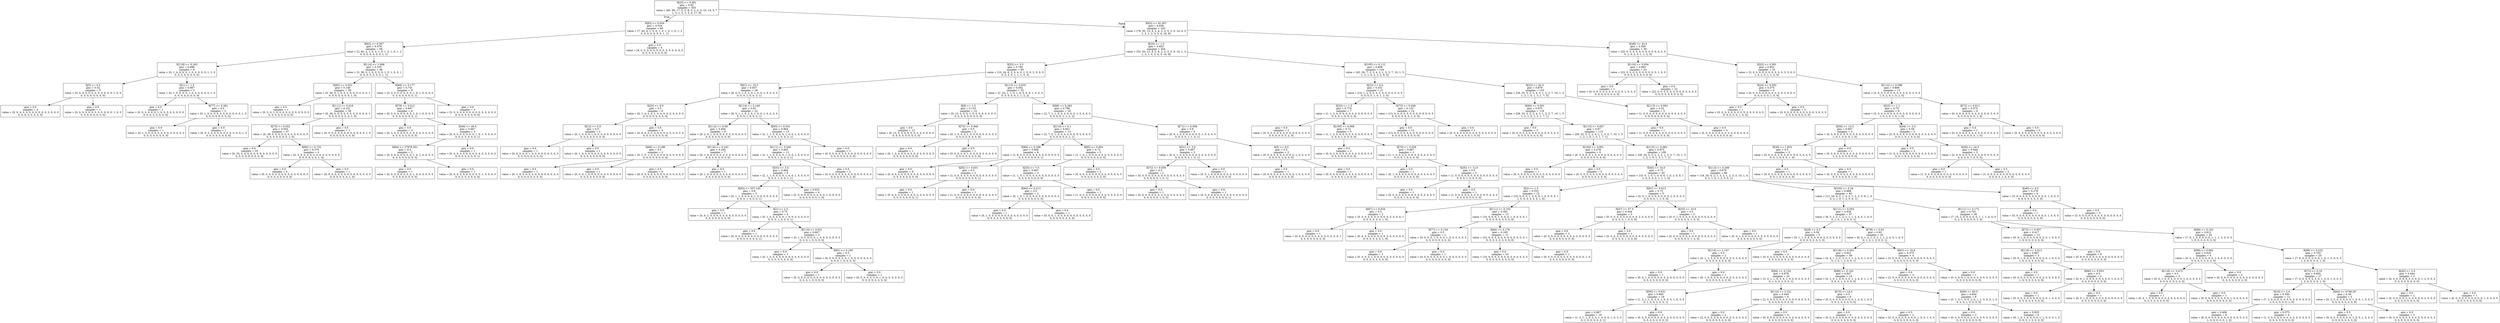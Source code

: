 digraph Tree {
node [shape=box] ;
0 [label="X[25] <= 0.401\ngini = 0.82\nsamples = 303\nvalue = [85, 90, 17, 5, 5, 8, 3, 2, 4, 3, 10, 14, 5, 7\n1, 3, 1, 2, 3, 5, 4, 17, 9]"] ;
1 [label="X[83] <= 0.054\ngini = 0.534\nsamples = 60\nvalue = [7, 40, 4, 1, 0, 0, 1, 0, 1, 0, 1, 0, 1, 2\n0, 0, 0, 0, 0, 0, 0, 1, 1]"] ;
0 -> 1 [labeldistance=2.5, labelangle=45, headlabel="True"] ;
2 [label="X[62] <= 8.367\ngini = 0.478\nsamples = 56\nvalue = [3, 40, 4, 1, 0, 0, 1, 0, 1, 0, 1, 0, 1, 2\n0, 0, 0, 0, 0, 0, 0, 1, 1]"] ;
1 -> 2 ;
3 [label="X[118] <= 0.243\ngini = 0.688\nsamples = 8\nvalue = [0, 1, 4, 0, 0, 0, 1, 0, 0, 0, 0, 0, 1, 1, 0\n0, 0, 0, 0, 0, 0, 0, 0]"] ;
2 -> 3 ;
4 [label="X[5] <= 0.5\ngini = 0.32\nsamples = 5\nvalue = [0, 0, 4, 0, 0, 0, 0, 0, 0, 0, 0, 0, 1, 0, 0\n0, 0, 0, 0, 0, 0, 0, 0]"] ;
3 -> 4 ;
5 [label="gini = 0.0\nsamples = 4\nvalue = [0, 0, 4, 0, 0, 0, 0, 0, 0, 0, 0, 0, 0, 0, 0\n0, 0, 0, 0, 0, 0, 0, 0]"] ;
4 -> 5 ;
6 [label="gini = 0.0\nsamples = 1\nvalue = [0, 0, 0, 0, 0, 0, 0, 0, 0, 0, 0, 0, 1, 0, 0\n0, 0, 0, 0, 0, 0, 0, 0]"] ;
4 -> 6 ;
7 [label="X[1] <= 1.5\ngini = 0.667\nsamples = 3\nvalue = [0, 1, 0, 0, 0, 0, 1, 0, 0, 0, 0, 0, 0, 1, 0\n0, 0, 0, 0, 0, 0, 0, 0]"] ;
3 -> 7 ;
8 [label="gini = 0.0\nsamples = 1\nvalue = [0, 0, 0, 0, 0, 0, 1, 0, 0, 0, 0, 0, 0, 0, 0\n0, 0, 0, 0, 0, 0, 0, 0]"] ;
7 -> 8 ;
9 [label="X[77] <= 0.381\ngini = 0.5\nsamples = 2\nvalue = [0, 1, 0, 0, 0, 0, 0, 0, 0, 0, 0, 0, 0, 1, 0\n0, 0, 0, 0, 0, 0, 0, 0]"] ;
7 -> 9 ;
10 [label="gini = 0.0\nsamples = 1\nvalue = [0, 1, 0, 0, 0, 0, 0, 0, 0, 0, 0, 0, 0, 0, 0\n0, 0, 0, 0, 0, 0, 0, 0]"] ;
9 -> 10 ;
11 [label="gini = 0.0\nsamples = 1\nvalue = [0, 0, 0, 0, 0, 0, 0, 0, 0, 0, 0, 0, 0, 1, 0\n0, 0, 0, 0, 0, 0, 0, 0]"] ;
9 -> 11 ;
12 [label="X[114] <= 2.096\ngini = 0.333\nsamples = 48\nvalue = [3, 39, 0, 1, 0, 0, 0, 0, 1, 0, 1, 0, 0, 1\n0, 0, 0, 0, 0, 0, 0, 1, 1]"] ;
2 -> 12 ;
13 [label="X[85] <= 0.551\ngini = 0.146\nsamples = 39\nvalue = [0, 36, 0, 1, 0, 0, 0, 0, 0, 0, 0, 0, 0, 1\n0, 0, 0, 0, 0, 0, 0, 1, 0]"] ;
12 -> 13 ;
14 [label="gini = 0.0\nsamples = 1\nvalue = [0, 0, 0, 1, 0, 0, 0, 0, 0, 0, 0, 0, 0, 0, 0\n0, 0, 0, 0, 0, 0, 0, 0]"] ;
13 -> 14 ;
15 [label="X[111] <= 0.418\ngini = 0.101\nsamples = 38\nvalue = [0, 36, 0, 0, 0, 0, 0, 0, 0, 0, 0, 0, 0, 1\n0, 0, 0, 0, 0, 0, 0, 1, 0]"] ;
13 -> 15 ;
16 [label="X[75] <= 0.052\ngini = 0.053\nsamples = 37\nvalue = [0, 36, 0, 0, 0, 0, 0, 0, 0, 0, 0, 0, 0, 0\n0, 0, 0, 0, 0, 0, 0, 1, 0]"] ;
15 -> 16 ;
17 [label="gini = 0.0\nsamples = 33\nvalue = [0, 33, 0, 0, 0, 0, 0, 0, 0, 0, 0, 0, 0, 0\n0, 0, 0, 0, 0, 0, 0, 0, 0]"] ;
16 -> 17 ;
18 [label="X[85] <= 0.732\ngini = 0.375\nsamples = 4\nvalue = [0, 3, 0, 0, 0, 0, 0, 0, 0, 0, 0, 0, 0, 0, 0\n0, 0, 0, 0, 0, 0, 1, 0]"] ;
16 -> 18 ;
19 [label="gini = 0.0\nsamples = 3\nvalue = [0, 3, 0, 0, 0, 0, 0, 0, 0, 0, 0, 0, 0, 0, 0\n0, 0, 0, 0, 0, 0, 0, 0]"] ;
18 -> 19 ;
20 [label="gini = 0.0\nsamples = 1\nvalue = [0, 0, 0, 0, 0, 0, 0, 0, 0, 0, 0, 0, 0, 0, 0\n0, 0, 0, 0, 0, 0, 1, 0]"] ;
18 -> 20 ;
21 [label="gini = 0.0\nsamples = 1\nvalue = [0, 0, 0, 0, 0, 0, 0, 0, 0, 0, 0, 0, 0, 1, 0\n0, 0, 0, 0, 0, 0, 0, 0]"] ;
15 -> 21 ;
22 [label="X[69] <= 0.177\ngini = 0.741\nsamples = 9\nvalue = [3, 3, 0, 0, 0, 0, 0, 0, 1, 0, 1, 0, 0, 0, 0\n0, 0, 0, 0, 0, 0, 0, 1]"] ;
12 -> 22 ;
23 [label="X[78] <= 0.012\ngini = 0.667\nsamples = 6\nvalue = [0, 3, 0, 0, 0, 0, 0, 0, 1, 0, 1, 0, 0, 0, 0\n0, 0, 0, 0, 0, 0, 0, 1]"] ;
22 -> 23 ;
24 [label="gini = 0.0\nsamples = 3\nvalue = [0, 3, 0, 0, 0, 0, 0, 0, 0, 0, 0, 0, 0, 0, 0\n0, 0, 0, 0, 0, 0, 0, 0]"] ;
23 -> 24 ;
25 [label="X[46] <= 49.5\ngini = 0.667\nsamples = 3\nvalue = [0, 0, 0, 0, 0, 0, 0, 0, 1, 0, 1, 0, 0, 0, 0\n0, 0, 0, 0, 0, 0, 0, 1]"] ;
23 -> 25 ;
26 [label="X[64] <= 27978.051\ngini = 0.5\nsamples = 2\nvalue = [0, 0, 0, 0, 0, 0, 0, 0, 1, 0, 1, 0, 0, 0, 0\n0, 0, 0, 0, 0, 0, 0, 0]"] ;
25 -> 26 ;
27 [label="gini = 0.0\nsamples = 1\nvalue = [0, 0, 0, 0, 0, 0, 0, 0, 1, 0, 0, 0, 0, 0, 0\n0, 0, 0, 0, 0, 0, 0, 0]"] ;
26 -> 27 ;
28 [label="gini = 0.0\nsamples = 1\nvalue = [0, 0, 0, 0, 0, 0, 0, 0, 0, 0, 1, 0, 0, 0, 0\n0, 0, 0, 0, 0, 0, 0, 0]"] ;
26 -> 28 ;
29 [label="gini = 0.0\nsamples = 1\nvalue = [0, 0, 0, 0, 0, 0, 0, 0, 0, 0, 0, 0, 0, 0, 0\n0, 0, 0, 0, 0, 0, 0, 1]"] ;
25 -> 29 ;
30 [label="gini = 0.0\nsamples = 3\nvalue = [3, 0, 0, 0, 0, 0, 0, 0, 0, 0, 0, 0, 0, 0, 0\n0, 0, 0, 0, 0, 0, 0, 0]"] ;
22 -> 30 ;
31 [label="gini = 0.0\nsamples = 4\nvalue = [4, 0, 0, 0, 0, 0, 0, 0, 0, 0, 0, 0, 0, 0, 0\n0, 0, 0, 0, 0, 0, 0, 0]"] ;
1 -> 31 ;
32 [label="X[62] <= 81.007\ngini = 0.838\nsamples = 243\nvalue = [78, 50, 13, 4, 5, 8, 2, 2, 3, 3, 9, 14, 4, 5\n1, 3, 1, 2, 3, 5, 4, 16, 8]"] ;
0 -> 32 [labeldistance=2.5, labelangle=-45, headlabel="False"] ;
33 [label="X[35] <= 1.5\ngini = 0.853\nsamples = 204\nvalue = [53, 50, 13, 4, 5, 8, 2, 2, 3, 3, 9, 10, 1, 5\n1, 2, 1, 0, 3, 4, 3, 14, 8]"] ;
32 -> 33 ;
34 [label="X[53] <= 3.5\ngini = 0.785\nsamples = 60\nvalue = [10, 24, 6, 2, 0, 4, 0, 1, 0, 0, 2, 0, 0, 0\n0, 0, 0, 0, 1, 1, 1, 5, 3]"] ;
33 -> 34 ;
35 [label="X[61] <= 10.5\ngini = 0.837\nsamples = 28\nvalue = [8, 4, 5, 1, 0, 3, 0, 1, 0, 0, 1, 0, 0, 0, 0\n0, 0, 0, 1, 0, 0, 3, 1]"] ;
34 -> 35 ;
36 [label="X[20] <= 6.0\ngini = 0.5\nsamples = 6\nvalue = [0, 1, 4, 0, 0, 1, 0, 0, 0, 0, 0, 0, 0, 0, 0\n0, 0, 0, 0, 0, 0, 0, 0]"] ;
35 -> 36 ;
37 [label="X[12] <= 5.5\ngini = 0.5\nsamples = 2\nvalue = [0, 1, 0, 0, 0, 1, 0, 0, 0, 0, 0, 0, 0, 0, 0\n0, 0, 0, 0, 0, 0, 0, 0]"] ;
36 -> 37 ;
38 [label="gini = 0.0\nsamples = 1\nvalue = [0, 0, 0, 0, 0, 1, 0, 0, 0, 0, 0, 0, 0, 0, 0\n0, 0, 0, 0, 0, 0, 0, 0]"] ;
37 -> 38 ;
39 [label="gini = 0.0\nsamples = 1\nvalue = [0, 1, 0, 0, 0, 0, 0, 0, 0, 0, 0, 0, 0, 0, 0\n0, 0, 0, 0, 0, 0, 0, 0]"] ;
37 -> 39 ;
40 [label="gini = 0.0\nsamples = 4\nvalue = [0, 0, 4, 0, 0, 0, 0, 0, 0, 0, 0, 0, 0, 0, 0\n0, 0, 0, 0, 0, 0, 0, 0]"] ;
36 -> 40 ;
41 [label="X[114] <= 2.149\ngini = 0.81\nsamples = 22\nvalue = [8, 3, 1, 1, 0, 2, 0, 1, 0, 0, 1, 0, 0, 0, 0\n0, 0, 0, 1, 0, 0, 3, 1]"] ;
35 -> 41 ;
42 [label="X[112] <= 0.08\ngini = 0.494\nsamples = 9\nvalue = [6, 2, 0, 1, 0, 0, 0, 0, 0, 0, 0, 0, 0, 0, 0\n0, 0, 0, 0, 0, 0, 0, 0]"] ;
41 -> 42 ;
43 [label="X[66] <= 0.188\ngini = 0.5\nsamples = 2\nvalue = [0, 1, 0, 1, 0, 0, 0, 0, 0, 0, 0, 0, 0, 0, 0\n0, 0, 0, 0, 0, 0, 0, 0]"] ;
42 -> 43 ;
44 [label="gini = 0.0\nsamples = 1\nvalue = [0, 1, 0, 0, 0, 0, 0, 0, 0, 0, 0, 0, 0, 0, 0\n0, 0, 0, 0, 0, 0, 0, 0]"] ;
43 -> 44 ;
45 [label="gini = 0.0\nsamples = 1\nvalue = [0, 0, 0, 1, 0, 0, 0, 0, 0, 0, 0, 0, 0, 0, 0\n0, 0, 0, 0, 0, 0, 0, 0]"] ;
43 -> 45 ;
46 [label="X[110] <= 0.243\ngini = 0.245\nsamples = 7\nvalue = [6, 1, 0, 0, 0, 0, 0, 0, 0, 0, 0, 0, 0, 0, 0\n0, 0, 0, 0, 0, 0, 0, 0]"] ;
42 -> 46 ;
47 [label="gini = 0.0\nsamples = 6\nvalue = [6, 0, 0, 0, 0, 0, 0, 0, 0, 0, 0, 0, 0, 0, 0\n0, 0, 0, 0, 0, 0, 0, 0]"] ;
46 -> 47 ;
48 [label="gini = 0.0\nsamples = 1\nvalue = [0, 1, 0, 0, 0, 0, 0, 0, 0, 0, 0, 0, 0, 0, 0\n0, 0, 0, 0, 0, 0, 0, 0]"] ;
46 -> 48 ;
49 [label="X[93] <= 0.031\ngini = 0.864\nsamples = 13\nvalue = [2, 1, 1, 0, 0, 2, 0, 1, 0, 0, 1, 0, 0, 0, 0\n0, 0, 0, 1, 0, 0, 3, 1]"] ;
41 -> 49 ;
50 [label="X[111] <= 0.434\ngini = 0.843\nsamples = 11\nvalue = [2, 1, 1, 0, 0, 0, 0, 1, 0, 0, 1, 0, 0, 0, 0\n0, 0, 0, 1, 0, 0, 3, 1]"] ;
49 -> 50 ;
51 [label="X[33] <= 3.5\ngini = 0.864\nsamples = 9\nvalue = [2, 1, 1, 0, 0, 0, 0, 1, 0, 0, 1, 0, 0, 0, 0\n0, 0, 0, 1, 0, 0, 1, 1]"] ;
50 -> 51 ;
52 [label="X[63] <= 557.145\ngini = 0.8\nsamples = 5\nvalue = [0, 1, 1, 0, 0, 0, 0, 1, 0, 0, 0, 0, 0, 0, 0\n0, 0, 0, 1, 0, 0, 0, 1]"] ;
51 -> 52 ;
53 [label="gini = 0.0\nsamples = 1\nvalue = [0, 0, 1, 0, 0, 0, 0, 0, 0, 0, 0, 0, 0, 0, 0\n0, 0, 0, 0, 0, 0, 0, 0]"] ;
52 -> 53 ;
54 [label="X[1] <= 2.5\ngini = 0.75\nsamples = 4\nvalue = [0, 1, 0, 0, 0, 0, 0, 1, 0, 0, 0, 0, 0, 0, 0\n0, 0, 0, 1, 0, 0, 0, 1]"] ;
52 -> 54 ;
55 [label="gini = 0.0\nsamples = 1\nvalue = [0, 0, 0, 0, 0, 0, 0, 0, 0, 0, 0, 0, 0, 0, 0\n0, 0, 0, 0, 0, 0, 0, 1]"] ;
54 -> 55 ;
56 [label="X[110] <= 0.021\ngini = 0.667\nsamples = 3\nvalue = [0, 1, 0, 0, 0, 0, 0, 1, 0, 0, 0, 0, 0, 0, 0\n0, 0, 0, 1, 0, 0, 0, 0]"] ;
54 -> 56 ;
57 [label="gini = 0.0\nsamples = 1\nvalue = [0, 1, 0, 0, 0, 0, 0, 0, 0, 0, 0, 0, 0, 0, 0\n0, 0, 0, 0, 0, 0, 0, 0]"] ;
56 -> 57 ;
58 [label="X[81] <= 0.105\ngini = 0.5\nsamples = 2\nvalue = [0, 0, 0, 0, 0, 0, 0, 1, 0, 0, 0, 0, 0, 0, 0\n0, 0, 0, 1, 0, 0, 0, 0]"] ;
56 -> 58 ;
59 [label="gini = 0.0\nsamples = 1\nvalue = [0, 0, 0, 0, 0, 0, 0, 0, 0, 0, 0, 0, 0, 0, 0\n0, 0, 0, 1, 0, 0, 0, 0]"] ;
58 -> 59 ;
60 [label="gini = 0.0\nsamples = 1\nvalue = [0, 0, 0, 0, 0, 0, 0, 1, 0, 0, 0, 0, 0, 0, 0\n0, 0, 0, 0, 0, 0, 0, 0]"] ;
58 -> 60 ;
61 [label="gini = 0.625\nsamples = 4\nvalue = [2, 0, 0, 0, 0, 0, 0, 0, 0, 0, 1, 0, 0, 0, 0\n0, 0, 0, 0, 0, 0, 1, 0]"] ;
51 -> 61 ;
62 [label="gini = 0.0\nsamples = 2\nvalue = [0, 0, 0, 0, 0, 0, 0, 0, 0, 0, 0, 0, 0, 0, 0\n0, 0, 0, 0, 0, 0, 2, 0]"] ;
50 -> 62 ;
63 [label="gini = 0.0\nsamples = 2\nvalue = [0, 0, 0, 0, 0, 2, 0, 0, 0, 0, 0, 0, 0, 0, 0\n0, 0, 0, 0, 0, 0, 0, 0]"] ;
49 -> 63 ;
64 [label="X[113] <= 0.035\ngini = 0.592\nsamples = 32\nvalue = [2, 20, 1, 1, 0, 1, 0, 0, 0, 0, 1, 0, 0, 0\n0, 0, 0, 0, 0, 1, 1, 2, 2]"] ;
34 -> 64 ;
65 [label="X[9] <= 1.5\ngini = 0.133\nsamples = 14\nvalue = [0, 13, 0, 0, 0, 1, 0, 0, 0, 0, 0, 0, 0, 0\n0, 0, 0, 0, 0, 0, 0, 0, 0]"] ;
64 -> 65 ;
66 [label="gini = 0.0\nsamples = 12\nvalue = [0, 12, 0, 0, 0, 0, 0, 0, 0, 0, 0, 0, 0, 0\n0, 0, 0, 0, 0, 0, 0, 0, 0]"] ;
65 -> 66 ;
67 [label="X[75] <= 0.046\ngini = 0.5\nsamples = 2\nvalue = [0, 1, 0, 0, 0, 1, 0, 0, 0, 0, 0, 0, 0, 0, 0\n0, 0, 0, 0, 0, 0, 0, 0]"] ;
65 -> 67 ;
68 [label="gini = 0.0\nsamples = 1\nvalue = [0, 1, 0, 0, 0, 0, 0, 0, 0, 0, 0, 0, 0, 0, 0\n0, 0, 0, 0, 0, 0, 0, 0]"] ;
67 -> 68 ;
69 [label="gini = 0.0\nsamples = 1\nvalue = [0, 0, 0, 0, 0, 1, 0, 0, 0, 0, 0, 0, 0, 0, 0\n0, 0, 0, 0, 0, 0, 0, 0]"] ;
67 -> 69 ;
70 [label="X[86] <= 0.283\ngini = 0.796\nsamples = 18\nvalue = [2, 7, 1, 1, 0, 0, 0, 0, 0, 0, 1, 0, 0, 0, 0\n0, 0, 0, 0, 1, 1, 2, 2]"] ;
64 -> 70 ;
71 [label="X[110] <= 0.1\ngini = 0.651\nsamples = 13\nvalue = [2, 7, 0, 1, 0, 0, 0, 0, 0, 0, 0, 0, 0, 0, 0\n0, 0, 0, 0, 0, 0, 2, 1]"] ;
70 -> 71 ;
72 [label="X[89] <= 0.208\ngini = 0.406\nsamples = 8\nvalue = [1, 6, 0, 0, 0, 0, 0, 0, 0, 0, 0, 0, 0, 0, 0\n0, 0, 0, 0, 0, 0, 0, 1]"] ;
71 -> 72 ;
73 [label="gini = 0.0\nsamples = 6\nvalue = [0, 6, 0, 0, 0, 0, 0, 0, 0, 0, 0, 0, 0, 0, 0\n0, 0, 0, 0, 0, 0, 0, 0]"] ;
72 -> 73 ;
74 [label="X[92] <= 0.031\ngini = 0.5\nsamples = 2\nvalue = [1, 0, 0, 0, 0, 0, 0, 0, 0, 0, 0, 0, 0, 0, 0\n0, 0, 0, 0, 0, 0, 0, 1]"] ;
72 -> 74 ;
75 [label="gini = 0.0\nsamples = 1\nvalue = [0, 0, 0, 0, 0, 0, 0, 0, 0, 0, 0, 0, 0, 0, 0\n0, 0, 0, 0, 0, 0, 0, 1]"] ;
74 -> 75 ;
76 [label="gini = 0.0\nsamples = 1\nvalue = [1, 0, 0, 0, 0, 0, 0, 0, 0, 0, 0, 0, 0, 0, 0\n0, 0, 0, 0, 0, 0, 0, 0]"] ;
74 -> 76 ;
77 [label="X[85] <= 0.802\ngini = 0.72\nsamples = 5\nvalue = [1, 1, 0, 1, 0, 0, 0, 0, 0, 0, 0, 0, 0, 0, 0\n0, 0, 0, 0, 0, 0, 2, 0]"] ;
71 -> 77 ;
78 [label="X[33] <= 7.0\ngini = 0.667\nsamples = 3\nvalue = [1, 1, 0, 1, 0, 0, 0, 0, 0, 0, 0, 0, 0, 0, 0\n0, 0, 0, 0, 0, 0, 0, 0]"] ;
77 -> 78 ;
79 [label="X[94] <= 0.213\ngini = 0.5\nsamples = 2\nvalue = [0, 1, 0, 1, 0, 0, 0, 0, 0, 0, 0, 0, 0, 0, 0\n0, 0, 0, 0, 0, 0, 0, 0]"] ;
78 -> 79 ;
80 [label="gini = 0.0\nsamples = 1\nvalue = [0, 1, 0, 0, 0, 0, 0, 0, 0, 0, 0, 0, 0, 0, 0\n0, 0, 0, 0, 0, 0, 0, 0]"] ;
79 -> 80 ;
81 [label="gini = 0.0\nsamples = 1\nvalue = [0, 0, 0, 1, 0, 0, 0, 0, 0, 0, 0, 0, 0, 0, 0\n0, 0, 0, 0, 0, 0, 0, 0]"] ;
79 -> 81 ;
82 [label="gini = 0.0\nsamples = 1\nvalue = [1, 0, 0, 0, 0, 0, 0, 0, 0, 0, 0, 0, 0, 0, 0\n0, 0, 0, 0, 0, 0, 0, 0]"] ;
78 -> 82 ;
83 [label="gini = 0.0\nsamples = 2\nvalue = [0, 0, 0, 0, 0, 0, 0, 0, 0, 0, 0, 0, 0, 0, 0\n0, 0, 0, 0, 0, 0, 2, 0]"] ;
77 -> 83 ;
84 [label="X[71] <= 0.009\ngini = 0.8\nsamples = 5\nvalue = [0, 0, 1, 0, 0, 0, 0, 0, 0, 0, 1, 0, 0, 0, 0\n0, 0, 0, 0, 1, 1, 0, 1]"] ;
70 -> 84 ;
85 [label="X[31] <= 3.0\ngini = 0.667\nsamples = 3\nvalue = [0, 0, 1, 0, 0, 0, 0, 0, 0, 0, 0, 0, 0, 0, 0\n0, 0, 0, 0, 0, 1, 0, 1]"] ;
84 -> 85 ;
86 [label="X[72] <= 0.059\ngini = 0.5\nsamples = 2\nvalue = [0, 0, 0, 0, 0, 0, 0, 0, 0, 0, 0, 0, 0, 0, 0\n0, 0, 0, 0, 0, 1, 0, 1]"] ;
85 -> 86 ;
87 [label="gini = 0.0\nsamples = 1\nvalue = [0, 0, 0, 0, 0, 0, 0, 0, 0, 0, 0, 0, 0, 0, 0\n0, 0, 0, 0, 0, 1, 0, 0]"] ;
86 -> 87 ;
88 [label="gini = 0.0\nsamples = 1\nvalue = [0, 0, 0, 0, 0, 0, 0, 0, 0, 0, 0, 0, 0, 0, 0\n0, 0, 0, 0, 0, 0, 0, 1]"] ;
86 -> 88 ;
89 [label="gini = 0.0\nsamples = 1\nvalue = [0, 0, 1, 0, 0, 0, 0, 0, 0, 0, 0, 0, 0, 0, 0\n0, 0, 0, 0, 0, 0, 0, 0]"] ;
85 -> 89 ;
90 [label="X[5] <= 9.5\ngini = 0.5\nsamples = 2\nvalue = [0, 0, 0, 0, 0, 0, 0, 0, 0, 0, 1, 0, 0, 0, 0\n0, 0, 0, 0, 1, 0, 0, 0]"] ;
84 -> 90 ;
91 [label="gini = 0.0\nsamples = 1\nvalue = [0, 0, 0, 0, 0, 0, 0, 0, 0, 0, 1, 0, 0, 0, 0\n0, 0, 0, 0, 0, 0, 0, 0]"] ;
90 -> 91 ;
92 [label="gini = 0.0\nsamples = 1\nvalue = [0, 0, 0, 0, 0, 0, 0, 0, 0, 0, 0, 0, 0, 0, 0\n0, 0, 0, 0, 1, 0, 0, 0]"] ;
90 -> 92 ;
93 [label="X[105] <= 0.112\ngini = 0.858\nsamples = 144\nvalue = [43, 26, 7, 2, 5, 4, 2, 1, 3, 3, 7, 10, 1, 5\n1, 2, 1, 0, 2, 3, 2, 9, 5]"] ;
33 -> 93 ;
94 [label="X[22] <= 4.5\ngini = 0.531\nsamples = 21\nvalue = [14, 1, 2, 0, 0, 0, 0, 0, 0, 0, 0, 0, 0, 0\n0, 0, 0, 0, 1, 0, 1, 2, 0]"] ;
93 -> 94 ;
95 [label="X[33] <= 1.5\ngini = 0.776\nsamples = 7\nvalue = [1, 1, 2, 0, 0, 0, 0, 0, 0, 0, 0, 0, 0, 0, 0\n0, 0, 0, 1, 0, 0, 2, 0]"] ;
94 -> 95 ;
96 [label="gini = 0.0\nsamples = 2\nvalue = [0, 0, 0, 0, 0, 0, 0, 0, 0, 0, 0, 0, 0, 0, 0\n0, 0, 0, 0, 0, 0, 2, 0]"] ;
95 -> 96 ;
97 [label="X[105] <= 0.068\ngini = 0.72\nsamples = 5\nvalue = [1, 1, 2, 0, 0, 0, 0, 0, 0, 0, 0, 0, 0, 0, 0\n0, 0, 0, 1, 0, 0, 0, 0]"] ;
95 -> 97 ;
98 [label="gini = 0.0\nsamples = 2\nvalue = [0, 0, 2, 0, 0, 0, 0, 0, 0, 0, 0, 0, 0, 0, 0\n0, 0, 0, 0, 0, 0, 0, 0]"] ;
97 -> 98 ;
99 [label="X[70] <= 0.029\ngini = 0.667\nsamples = 3\nvalue = [1, 1, 0, 0, 0, 0, 0, 0, 0, 0, 0, 0, 0, 0, 0\n0, 0, 0, 1, 0, 0, 0, 0]"] ;
97 -> 99 ;
100 [label="gini = 0.0\nsamples = 1\nvalue = [0, 1, 0, 0, 0, 0, 0, 0, 0, 0, 0, 0, 0, 0, 0\n0, 0, 0, 0, 0, 0, 0, 0]"] ;
99 -> 100 ;
101 [label="X[35] <= 12.0\ngini = 0.5\nsamples = 2\nvalue = [1, 0, 0, 0, 0, 0, 0, 0, 0, 0, 0, 0, 0, 0, 0\n0, 0, 0, 1, 0, 0, 0, 0]"] ;
99 -> 101 ;
102 [label="gini = 0.0\nsamples = 1\nvalue = [0, 0, 0, 0, 0, 0, 0, 0, 0, 0, 0, 0, 0, 0, 0\n0, 0, 0, 1, 0, 0, 0, 0]"] ;
101 -> 102 ;
103 [label="gini = 0.0\nsamples = 1\nvalue = [1, 0, 0, 0, 0, 0, 0, 0, 0, 0, 0, 0, 0, 0, 0\n0, 0, 0, 0, 0, 0, 0, 0]"] ;
101 -> 103 ;
104 [label="X[73] <= 0.049\ngini = 0.133\nsamples = 14\nvalue = [13, 0, 0, 0, 0, 0, 0, 0, 0, 0, 0, 0, 0, 0\n0, 0, 0, 0, 0, 0, 1, 0, 0]"] ;
94 -> 104 ;
105 [label="gini = 0.0\nsamples = 13\nvalue = [13, 0, 0, 0, 0, 0, 0, 0, 0, 0, 0, 0, 0, 0\n0, 0, 0, 0, 0, 0, 0, 0, 0]"] ;
104 -> 105 ;
106 [label="gini = 0.0\nsamples = 1\nvalue = [0, 0, 0, 0, 0, 0, 0, 0, 0, 0, 0, 0, 0, 0, 0\n0, 0, 0, 0, 0, 1, 0, 0]"] ;
104 -> 106 ;
107 [label="X[22] <= 42.5\ngini = 0.879\nsamples = 123\nvalue = [29, 25, 5, 2, 5, 4, 2, 1, 3, 3, 7, 10, 1, 5\n1, 2, 1, 0, 1, 3, 1, 7, 5]"] ;
93 -> 107 ;
108 [label="X[90] <= 0.001\ngini = 0.875\nsamples = 118\nvalue = [28, 25, 5, 2, 5, 4, 2, 1, 3, 3, 7, 10, 1, 5\n1, 2, 1, 0, 1, 3, 1, 7, 1]"] ;
107 -> 108 ;
109 [label="gini = 0.0\nsamples = 3\nvalue = [0, 0, 0, 0, 3, 0, 0, 0, 0, 0, 0, 0, 0, 0, 0\n0, 0, 0, 0, 0, 0, 0, 0]"] ;
108 -> 109 ;
110 [label="X[113] <= 0.027\ngini = 0.87\nsamples = 115\nvalue = [28, 25, 5, 2, 2, 4, 2, 1, 3, 3, 7, 10, 1, 5\n1, 2, 1, 0, 1, 3, 1, 7, 1]"] ;
108 -> 110 ;
111 [label="X[100] <= 0.061\ngini = 0.278\nsamples = 6\nvalue = [0, 5, 0, 0, 0, 1, 0, 0, 0, 0, 0, 0, 0, 0, 0\n0, 0, 0, 0, 0, 0, 0, 0]"] ;
110 -> 111 ;
112 [label="gini = 0.0\nsamples = 1\nvalue = [0, 0, 0, 0, 0, 1, 0, 0, 0, 0, 0, 0, 0, 0, 0\n0, 0, 0, 0, 0, 0, 0, 0]"] ;
111 -> 112 ;
113 [label="gini = 0.0\nsamples = 5\nvalue = [0, 5, 0, 0, 0, 0, 0, 0, 0, 0, 0, 0, 0, 0, 0\n0, 0, 0, 0, 0, 0, 0, 0]"] ;
111 -> 113 ;
114 [label="X[113] <= 0.083\ngini = 0.875\nsamples = 109\nvalue = [28, 20, 5, 2, 2, 3, 2, 1, 3, 3, 7, 10, 1, 5\n1, 2, 1, 0, 1, 3, 1, 7, 1]"] ;
110 -> 114 ;
115 [label="X[45] <= 10.0\ngini = 0.72\nsamples = 20\nvalue = [10, 0, 1, 0, 1, 0, 0, 0, 1, 0, 2, 0, 0, 1\n1, 0, 0, 0, 0, 1, 1, 1, 0]"] ;
114 -> 115 ;
116 [label="X[2] <= 1.5\ngini = 0.533\nsamples = 15\nvalue = [10, 0, 0, 0, 1, 0, 0, 0, 1, 0, 0, 0, 0, 1\n1, 0, 0, 0, 0, 0, 0, 1, 0]"] ;
115 -> 116 ;
117 [label="X[67] <= 0.034\ngini = 0.5\nsamples = 2\nvalue = [0, 0, 0, 0, 0, 0, 0, 0, 0, 0, 0, 0, 0, 0, 1\n0, 0, 0, 0, 0, 0, 1, 0]"] ;
116 -> 117 ;
118 [label="gini = 0.0\nsamples = 1\nvalue = [0, 0, 0, 0, 0, 0, 0, 0, 0, 0, 0, 0, 0, 0, 1\n0, 0, 0, 0, 0, 0, 0, 0]"] ;
117 -> 118 ;
119 [label="gini = 0.0\nsamples = 1\nvalue = [0, 0, 0, 0, 0, 0, 0, 0, 0, 0, 0, 0, 0, 0, 0\n0, 0, 0, 0, 0, 0, 1, 0]"] ;
117 -> 119 ;
120 [label="X[111] <= 0.102\ngini = 0.391\nsamples = 13\nvalue = [10, 0, 0, 0, 1, 0, 0, 0, 1, 0, 0, 0, 0, 1\n0, 0, 0, 0, 0, 0, 0, 0, 0]"] ;
116 -> 120 ;
121 [label="X[77] <= 0.154\ngini = 0.5\nsamples = 2\nvalue = [0, 0, 0, 0, 1, 0, 0, 0, 1, 0, 0, 0, 0, 0, 0\n0, 0, 0, 0, 0, 0, 0, 0]"] ;
120 -> 121 ;
122 [label="gini = 0.0\nsamples = 1\nvalue = [0, 0, 0, 0, 1, 0, 0, 0, 0, 0, 0, 0, 0, 0, 0\n0, 0, 0, 0, 0, 0, 0, 0]"] ;
121 -> 122 ;
123 [label="gini = 0.0\nsamples = 1\nvalue = [0, 0, 0, 0, 0, 0, 0, 0, 1, 0, 0, 0, 0, 0, 0\n0, 0, 0, 0, 0, 0, 0, 0]"] ;
121 -> 123 ;
124 [label="X[84] <= 0.176\ngini = 0.165\nsamples = 11\nvalue = [10, 0, 0, 0, 0, 0, 0, 0, 0, 0, 0, 0, 0, 1\n0, 0, 0, 0, 0, 0, 0, 0, 0]"] ;
120 -> 124 ;
125 [label="gini = 0.0\nsamples = 10\nvalue = [10, 0, 0, 0, 0, 0, 0, 0, 0, 0, 0, 0, 0, 0\n0, 0, 0, 0, 0, 0, 0, 0, 0]"] ;
124 -> 125 ;
126 [label="gini = 0.0\nsamples = 1\nvalue = [0, 0, 0, 0, 0, 0, 0, 0, 0, 0, 0, 0, 0, 1, 0\n0, 0, 0, 0, 0, 0, 0, 0]"] ;
124 -> 126 ;
127 [label="X[91] <= 0.013\ngini = 0.72\nsamples = 5\nvalue = [0, 0, 1, 0, 0, 0, 0, 0, 0, 0, 2, 0, 0, 0, 0\n0, 0, 0, 0, 1, 1, 0, 0]"] ;
115 -> 127 ;
128 [label="X[47] <= 57.5\ngini = 0.444\nsamples = 3\nvalue = [0, 0, 0, 0, 0, 0, 0, 0, 0, 0, 2, 0, 0, 0, 0\n0, 0, 0, 0, 1, 0, 0, 0]"] ;
127 -> 128 ;
129 [label="gini = 0.0\nsamples = 2\nvalue = [0, 0, 0, 0, 0, 0, 0, 0, 0, 0, 2, 0, 0, 0, 0\n0, 0, 0, 0, 0, 0, 0, 0]"] ;
128 -> 129 ;
130 [label="gini = 0.0\nsamples = 1\nvalue = [0, 0, 0, 0, 0, 0, 0, 0, 0, 0, 0, 0, 0, 0, 0\n0, 0, 0, 0, 1, 0, 0, 0]"] ;
128 -> 130 ;
131 [label="X[33] <= 10.0\ngini = 0.5\nsamples = 2\nvalue = [0, 0, 1, 0, 0, 0, 0, 0, 0, 0, 0, 0, 0, 0, 0\n0, 0, 0, 0, 0, 1, 0, 0]"] ;
127 -> 131 ;
132 [label="gini = 0.0\nsamples = 1\nvalue = [0, 0, 0, 0, 0, 0, 0, 0, 0, 0, 0, 0, 0, 0, 0\n0, 0, 0, 0, 0, 1, 0, 0]"] ;
131 -> 132 ;
133 [label="gini = 0.0\nsamples = 1\nvalue = [0, 0, 1, 0, 0, 0, 0, 0, 0, 0, 0, 0, 0, 0, 0\n0, 0, 0, 0, 0, 0, 0, 0]"] ;
131 -> 133 ;
134 [label="X[113] <= 0.266\ngini = 0.879\nsamples = 89\nvalue = [18, 20, 4, 2, 1, 3, 2, 1, 2, 3, 5, 10, 1, 4\n0, 2, 1, 0, 1, 2, 0, 6, 1]"] ;
114 -> 134 ;
135 [label="X[105] <= 0.24\ngini = 0.886\nsamples = 83\nvalue = [13, 20, 4, 2, 1, 3, 2, 1, 2, 3, 5, 9, 1, 4\n0, 2, 1, 0, 1, 2, 0, 6, 1]"] ;
134 -> 135 ;
136 [label="X[111] <= 0.053\ngini = 0.926\nsamples = 47\nvalue = [6, 5, 2, 2, 1, 3, 2, 1, 1, 2, 4, 5, 1, 4, 0\n0, 1, 0, 1, 2, 0, 3, 1]"] ;
135 -> 136 ;
137 [label="X[28] <= 0.5\ngini = 0.56\nsamples = 5\nvalue = [0, 1, 1, 0, 0, 0, 0, 0, 0, 0, 0, 0, 0, 0, 0\n0, 0, 0, 0, 0, 0, 3, 0]"] ;
136 -> 137 ;
138 [label="X[114] <= 2.147\ngini = 0.5\nsamples = 2\nvalue = [0, 1, 1, 0, 0, 0, 0, 0, 0, 0, 0, 0, 0, 0, 0\n0, 0, 0, 0, 0, 0, 0, 0]"] ;
137 -> 138 ;
139 [label="gini = 0.0\nsamples = 1\nvalue = [0, 0, 1, 0, 0, 0, 0, 0, 0, 0, 0, 0, 0, 0, 0\n0, 0, 0, 0, 0, 0, 0, 0]"] ;
138 -> 139 ;
140 [label="gini = 0.0\nsamples = 1\nvalue = [0, 1, 0, 0, 0, 0, 0, 0, 0, 0, 0, 0, 0, 0, 0\n0, 0, 0, 0, 0, 0, 0, 0]"] ;
138 -> 140 ;
141 [label="gini = 0.0\nsamples = 3\nvalue = [0, 0, 0, 0, 0, 0, 0, 0, 0, 0, 0, 0, 0, 0, 0\n0, 0, 0, 0, 0, 0, 3, 0]"] ;
137 -> 141 ;
142 [label="X[78] <= 0.03\ngini = 0.92\nsamples = 42\nvalue = [6, 4, 1, 2, 1, 3, 2, 1, 1, 2, 4, 5, 1, 4, 0\n0, 1, 0, 1, 2, 0, 0, 1]"] ;
136 -> 142 ;
143 [label="X[118] <= 0.201\ngini = 0.921\nsamples = 38\nvalue = [3, 4, 1, 2, 0, 3, 2, 1, 1, 2, 4, 5, 1, 4, 0\n0, 1, 0, 1, 2, 0, 0, 1]"] ;
142 -> 143 ;
144 [label="X[94] <= 0.154\ngini = 0.878\nsamples = 24\nvalue = [3, 3, 1, 1, 0, 3, 0, 1, 0, 0, 0, 5, 0, 3, 0\n0, 1, 0, 0, 2, 0, 0, 1]"] ;
143 -> 144 ;
145 [label="X[90] <= 0.031\ngini = 0.883\nsamples = 18\nvalue = [1, 3, 1, 1, 0, 3, 0, 1, 0, 0, 0, 1, 0, 3, 0\n0, 1, 0, 0, 2, 0, 0, 1]"] ;
144 -> 145 ;
146 [label="gini = 0.867\nsamples = 16\nvalue = [1, 3, 1, 1, 0, 3, 0, 1, 0, 0, 0, 1, 0, 3, 0\n0, 1, 0, 0, 0, 0, 0, 1]"] ;
145 -> 146 ;
147 [label="gini = 0.0\nsamples = 2\nvalue = [0, 0, 0, 0, 0, 0, 0, 0, 0, 0, 0, 0, 0, 0, 0\n0, 0, 0, 0, 2, 0, 0, 0]"] ;
145 -> 147 ;
148 [label="X[114] <= 2.221\ngini = 0.444\nsamples = 6\nvalue = [2, 0, 0, 0, 0, 0, 0, 0, 0, 0, 0, 4, 0, 0, 0\n0, 0, 0, 0, 0, 0, 0, 0]"] ;
144 -> 148 ;
149 [label="gini = 0.0\nsamples = 2\nvalue = [2, 0, 0, 0, 0, 0, 0, 0, 0, 0, 0, 0, 0, 0, 0\n0, 0, 0, 0, 0, 0, 0, 0]"] ;
148 -> 149 ;
150 [label="gini = 0.0\nsamples = 4\nvalue = [0, 0, 0, 0, 0, 0, 0, 0, 0, 0, 0, 4, 0, 0, 0\n0, 0, 0, 0, 0, 0, 0, 0]"] ;
148 -> 150 ;
151 [label="X[89] <= 0.143\ngini = 0.847\nsamples = 14\nvalue = [0, 1, 0, 1, 0, 0, 2, 0, 1, 2, 4, 0, 1, 1, 0\n0, 0, 0, 1, 0, 0, 0, 0]"] ;
143 -> 151 ;
152 [label="X[15] <= 14.5\ngini = 0.5\nsamples = 6\nvalue = [0, 0, 0, 0, 0, 0, 0, 0, 0, 1, 4, 0, 1, 0, 0\n0, 0, 0, 0, 0, 0, 0, 0]"] ;
151 -> 152 ;
153 [label="gini = 0.0\nsamples = 4\nvalue = [0, 0, 0, 0, 0, 0, 0, 0, 0, 0, 4, 0, 0, 0, 0\n0, 0, 0, 0, 0, 0, 0, 0]"] ;
152 -> 153 ;
154 [label="gini = 0.5\nsamples = 2\nvalue = [0, 0, 0, 0, 0, 0, 0, 0, 0, 1, 0, 0, 1, 0, 0\n0, 0, 0, 0, 0, 0, 0, 0]"] ;
152 -> 154 ;
155 [label="X[60] <= 83.5\ngini = 0.844\nsamples = 8\nvalue = [0, 1, 0, 1, 0, 0, 2, 0, 1, 1, 0, 0, 0, 1, 0\n0, 0, 0, 1, 0, 0, 0, 0]"] ;
151 -> 155 ;
156 [label="gini = 0.0\nsamples = 2\nvalue = [0, 0, 0, 0, 0, 0, 2, 0, 0, 0, 0, 0, 0, 0, 0\n0, 0, 0, 0, 0, 0, 0, 0]"] ;
155 -> 156 ;
157 [label="gini = 0.833\nsamples = 6\nvalue = [0, 1, 0, 1, 0, 0, 0, 0, 1, 1, 0, 0, 0, 1, 0\n0, 0, 0, 1, 0, 0, 0, 0]"] ;
155 -> 157 ;
158 [label="X[61] <= 16.0\ngini = 0.375\nsamples = 4\nvalue = [3, 0, 0, 0, 1, 0, 0, 0, 0, 0, 0, 0, 0, 0, 0\n0, 0, 0, 0, 0, 0, 0, 0]"] ;
142 -> 158 ;
159 [label="gini = 0.0\nsamples = 3\nvalue = [3, 0, 0, 0, 0, 0, 0, 0, 0, 0, 0, 0, 0, 0, 0\n0, 0, 0, 0, 0, 0, 0, 0]"] ;
158 -> 159 ;
160 [label="gini = 0.0\nsamples = 1\nvalue = [0, 0, 0, 0, 1, 0, 0, 0, 0, 0, 0, 0, 0, 0, 0\n0, 0, 0, 0, 0, 0, 0, 0]"] ;
158 -> 160 ;
161 [label="X[111] <= 0.173\ngini = 0.761\nsamples = 36\nvalue = [7, 15, 2, 0, 0, 0, 0, 0, 1, 1, 1, 4, 0, 0\n0, 2, 0, 0, 0, 0, 0, 3, 0]"] ;
135 -> 161 ;
162 [label="X[72] <= 0.057\ngini = 0.417\nsamples = 12\nvalue = [0, 9, 1, 0, 0, 0, 0, 0, 0, 0, 0, 1, 0, 0, 0\n1, 0, 0, 0, 0, 0, 0, 0]"] ;
161 -> 162 ;
163 [label="X[110] <= 0.013\ngini = 0.667\nsamples = 3\nvalue = [0, 0, 1, 0, 0, 0, 0, 0, 0, 0, 0, 1, 0, 0, 0\n1, 0, 0, 0, 0, 0, 0, 0]"] ;
162 -> 163 ;
164 [label="gini = 0.0\nsamples = 1\nvalue = [0, 0, 0, 0, 0, 0, 0, 0, 0, 0, 0, 0, 0, 0, 0\n1, 0, 0, 0, 0, 0, 0, 0]"] ;
163 -> 164 ;
165 [label="X[66] <= 0.053\ngini = 0.5\nsamples = 2\nvalue = [0, 0, 1, 0, 0, 0, 0, 0, 0, 0, 0, 1, 0, 0, 0\n0, 0, 0, 0, 0, 0, 0, 0]"] ;
163 -> 165 ;
166 [label="gini = 0.0\nsamples = 1\nvalue = [0, 0, 0, 0, 0, 0, 0, 0, 0, 0, 0, 1, 0, 0, 0\n0, 0, 0, 0, 0, 0, 0, 0]"] ;
165 -> 166 ;
167 [label="gini = 0.0\nsamples = 1\nvalue = [0, 0, 1, 0, 0, 0, 0, 0, 0, 0, 0, 0, 0, 0, 0\n0, 0, 0, 0, 0, 0, 0, 0]"] ;
165 -> 167 ;
168 [label="gini = 0.0\nsamples = 9\nvalue = [0, 9, 0, 0, 0, 0, 0, 0, 0, 0, 0, 0, 0, 0, 0\n0, 0, 0, 0, 0, 0, 0, 0]"] ;
162 -> 168 ;
169 [label="X[99] <= 0.102\ngini = 0.812\nsamples = 24\nvalue = [7, 6, 1, 0, 0, 0, 0, 0, 1, 1, 1, 3, 0, 0, 0\n1, 0, 0, 0, 0, 0, 3, 0]"] ;
161 -> 169 ;
170 [label="X[99] <= 0.092\ngini = 0.625\nsamples = 4\nvalue = [0, 0, 1, 0, 0, 0, 0, 0, 0, 1, 0, 0, 0, 0, 0\n0, 0, 0, 0, 0, 0, 2, 0]"] ;
169 -> 170 ;
171 [label="X[116] <= 0.472\ngini = 0.5\nsamples = 2\nvalue = [0, 0, 1, 0, 0, 0, 0, 0, 0, 1, 0, 0, 0, 0, 0\n0, 0, 0, 0, 0, 0, 0, 0]"] ;
170 -> 171 ;
172 [label="gini = 0.0\nsamples = 1\nvalue = [0, 0, 1, 0, 0, 0, 0, 0, 0, 0, 0, 0, 0, 0, 0\n0, 0, 0, 0, 0, 0, 0, 0]"] ;
171 -> 172 ;
173 [label="gini = 0.0\nsamples = 1\nvalue = [0, 0, 0, 0, 0, 0, 0, 0, 0, 1, 0, 0, 0, 0, 0\n0, 0, 0, 0, 0, 0, 0, 0]"] ;
171 -> 173 ;
174 [label="gini = 0.0\nsamples = 2\nvalue = [0, 0, 0, 0, 0, 0, 0, 0, 0, 0, 0, 0, 0, 0, 0\n0, 0, 0, 0, 0, 0, 2, 0]"] ;
170 -> 174 ;
175 [label="X[99] <= 0.232\ngini = 0.755\nsamples = 20\nvalue = [7, 6, 0, 0, 0, 0, 0, 0, 1, 0, 1, 3, 0, 0, 0\n1, 0, 0, 0, 0, 0, 1, 0]"] ;
169 -> 175 ;
176 [label="X[72] <= 0.16\ngini = 0.692\nsamples = 17\nvalue = [7, 6, 0, 0, 0, 0, 0, 0, 1, 0, 0, 1, 0, 0, 0\n1, 0, 0, 0, 0, 0, 1, 0]"] ;
175 -> 176 ;
177 [label="X[16] <= 2.0\ngini = 0.583\nsamples = 12\nvalue = [7, 3, 0, 0, 0, 0, 0, 0, 0, 0, 0, 0, 0, 0, 0\n1, 0, 0, 0, 0, 0, 1, 0]"] ;
176 -> 177 ;
178 [label="gini = 0.406\nsamples = 8\nvalue = [6, 0, 0, 0, 0, 0, 0, 0, 0, 0, 0, 0, 0, 0, 0\n1, 0, 0, 0, 0, 0, 1, 0]"] ;
177 -> 178 ;
179 [label="gini = 0.375\nsamples = 4\nvalue = [1, 3, 0, 0, 0, 0, 0, 0, 0, 0, 0, 0, 0, 0, 0\n0, 0, 0, 0, 0, 0, 0, 0]"] ;
177 -> 179 ;
180 [label="X[64] <= 6748.29\ngini = 0.56\nsamples = 5\nvalue = [0, 3, 0, 0, 0, 0, 0, 0, 1, 0, 0, 1, 0, 0, 0\n0, 0, 0, 0, 0, 0, 0, 0]"] ;
176 -> 180 ;
181 [label="gini = 0.5\nsamples = 2\nvalue = [0, 0, 0, 0, 0, 0, 0, 0, 1, 0, 0, 1, 0, 0, 0\n0, 0, 0, 0, 0, 0, 0, 0]"] ;
180 -> 181 ;
182 [label="gini = 0.0\nsamples = 3\nvalue = [0, 3, 0, 0, 0, 0, 0, 0, 0, 0, 0, 0, 0, 0, 0\n0, 0, 0, 0, 0, 0, 0, 0]"] ;
180 -> 182 ;
183 [label="X[45] <= 2.0\ngini = 0.444\nsamples = 3\nvalue = [0, 0, 0, 0, 0, 0, 0, 0, 0, 0, 1, 2, 0, 0, 0\n0, 0, 0, 0, 0, 0, 0, 0]"] ;
175 -> 183 ;
184 [label="gini = 0.0\nsamples = 2\nvalue = [0, 0, 0, 0, 0, 0, 0, 0, 0, 0, 0, 2, 0, 0, 0\n0, 0, 0, 0, 0, 0, 0, 0]"] ;
183 -> 184 ;
185 [label="gini = 0.0\nsamples = 1\nvalue = [0, 0, 0, 0, 0, 0, 0, 0, 0, 0, 1, 0, 0, 0, 0\n0, 0, 0, 0, 0, 0, 0, 0]"] ;
183 -> 185 ;
186 [label="X[46] <= 4.5\ngini = 0.278\nsamples = 6\nvalue = [5, 0, 0, 0, 0, 0, 0, 0, 0, 0, 0, 1, 0, 0, 0\n0, 0, 0, 0, 0, 0, 0, 0]"] ;
134 -> 186 ;
187 [label="gini = 0.0\nsamples = 1\nvalue = [0, 0, 0, 0, 0, 0, 0, 0, 0, 0, 0, 1, 0, 0, 0\n0, 0, 0, 0, 0, 0, 0, 0]"] ;
186 -> 187 ;
188 [label="gini = 0.0\nsamples = 5\nvalue = [5, 0, 0, 0, 0, 0, 0, 0, 0, 0, 0, 0, 0, 0, 0\n0, 0, 0, 0, 0, 0, 0, 0]"] ;
186 -> 188 ;
189 [label="X[113] <= 0.093\ngini = 0.32\nsamples = 5\nvalue = [1, 0, 0, 0, 0, 0, 0, 0, 0, 0, 0, 0, 0, 0, 0\n0, 0, 0, 0, 0, 0, 0, 4]"] ;
107 -> 189 ;
190 [label="gini = 0.0\nsamples = 1\nvalue = [1, 0, 0, 0, 0, 0, 0, 0, 0, 0, 0, 0, 0, 0, 0\n0, 0, 0, 0, 0, 0, 0, 0]"] ;
189 -> 190 ;
191 [label="gini = 0.0\nsamples = 4\nvalue = [0, 0, 0, 0, 0, 0, 0, 0, 0, 0, 0, 0, 0, 0, 0\n0, 0, 0, 0, 0, 0, 0, 4]"] ;
189 -> 191 ;
192 [label="X[48] <= 43.0\ngini = 0.565\nsamples = 39\nvalue = [25, 0, 0, 0, 0, 0, 0, 0, 0, 0, 0, 4, 3, 0\n0, 1, 0, 2, 0, 1, 1, 2, 0]"] ;
32 -> 192 ;
193 [label="X[116] <= 0.034\ngini = 0.083\nsamples = 23\nvalue = [22, 0, 0, 0, 0, 0, 0, 0, 0, 0, 0, 1, 0, 0\n0, 0, 0, 0, 0, 0, 0, 0, 0]"] ;
192 -> 193 ;
194 [label="gini = 0.0\nsamples = 1\nvalue = [0, 0, 0, 0, 0, 0, 0, 0, 0, 0, 0, 1, 0, 0, 0\n0, 0, 0, 0, 0, 0, 0, 0]"] ;
193 -> 194 ;
195 [label="gini = 0.0\nsamples = 22\nvalue = [22, 0, 0, 0, 0, 0, 0, 0, 0, 0, 0, 0, 0, 0\n0, 0, 0, 0, 0, 0, 0, 0, 0]"] ;
193 -> 195 ;
196 [label="X[25] <= 0.591\ngini = 0.852\nsamples = 16\nvalue = [3, 0, 0, 0, 0, 0, 0, 0, 0, 0, 0, 3, 3, 0, 0\n1, 0, 2, 0, 1, 1, 2, 0]"] ;
192 -> 196 ;
197 [label="X[24] <= 8.292\ngini = 0.375\nsamples = 4\nvalue = [0, 0, 0, 0, 0, 0, 0, 0, 0, 0, 0, 3, 0, 0, 0\n0, 0, 0, 0, 0, 1, 0, 0]"] ;
196 -> 197 ;
198 [label="gini = 0.0\nsamples = 1\nvalue = [0, 0, 0, 0, 0, 0, 0, 0, 0, 0, 0, 0, 0, 0, 0\n0, 0, 0, 0, 0, 1, 0, 0]"] ;
197 -> 198 ;
199 [label="gini = 0.0\nsamples = 3\nvalue = [0, 0, 0, 0, 0, 0, 0, 0, 0, 0, 0, 3, 0, 0, 0\n0, 0, 0, 0, 0, 0, 0, 0]"] ;
197 -> 199 ;
200 [label="X[112] <= 0.088\ngini = 0.806\nsamples = 12\nvalue = [3, 0, 0, 0, 0, 0, 0, 0, 0, 0, 0, 0, 3, 0, 0\n1, 0, 2, 0, 1, 0, 2, 0]"] ;
196 -> 200 ;
201 [label="X[25] <= 1.2\ngini = 0.75\nsamples = 8\nvalue = [3, 0, 0, 0, 0, 0, 0, 0, 0, 0, 0, 0, 0, 0, 0\n1, 0, 2, 0, 1, 0, 1, 0]"] ;
200 -> 201 ;
202 [label="X[56] <= 14.5\ngini = 0.667\nsamples = 3\nvalue = [0, 0, 0, 0, 0, 0, 0, 0, 0, 0, 0, 0, 0, 0, 0\n1, 0, 1, 0, 0, 0, 1, 0]"] ;
201 -> 202 ;
203 [label="X[26] <= 1.833\ngini = 0.5\nsamples = 2\nvalue = [0, 0, 0, 0, 0, 0, 0, 0, 0, 0, 0, 0, 0, 0, 0\n0, 0, 1, 0, 0, 0, 1, 0]"] ;
202 -> 203 ;
204 [label="gini = 0.0\nsamples = 1\nvalue = [0, 0, 0, 0, 0, 0, 0, 0, 0, 0, 0, 0, 0, 0, 0\n0, 0, 1, 0, 0, 0, 0, 0]"] ;
203 -> 204 ;
205 [label="gini = 0.0\nsamples = 1\nvalue = [0, 0, 0, 0, 0, 0, 0, 0, 0, 0, 0, 0, 0, 0, 0\n0, 0, 0, 0, 0, 0, 1, 0]"] ;
203 -> 205 ;
206 [label="gini = 0.0\nsamples = 1\nvalue = [0, 0, 0, 0, 0, 0, 0, 0, 0, 0, 0, 0, 0, 0, 0\n1, 0, 0, 0, 0, 0, 0, 0]"] ;
202 -> 206 ;
207 [label="X[44] <= 2.0\ngini = 0.56\nsamples = 5\nvalue = [3, 0, 0, 0, 0, 0, 0, 0, 0, 0, 0, 0, 0, 0, 0\n0, 0, 1, 0, 1, 0, 0, 0]"] ;
201 -> 207 ;
208 [label="gini = 0.5\nsamples = 2\nvalue = [1, 0, 0, 0, 0, 0, 0, 0, 0, 0, 0, 0, 0, 0, 0\n0, 0, 1, 0, 0, 0, 0, 0]"] ;
207 -> 208 ;
209 [label="X[36] <= 24.5\ngini = 0.444\nsamples = 3\nvalue = [2, 0, 0, 0, 0, 0, 0, 0, 0, 0, 0, 0, 0, 0, 0\n0, 0, 0, 0, 1, 0, 0, 0]"] ;
207 -> 209 ;
210 [label="gini = 0.0\nsamples = 1\nvalue = [1, 0, 0, 0, 0, 0, 0, 0, 0, 0, 0, 0, 0, 0, 0\n0, 0, 0, 0, 0, 0, 0, 0]"] ;
209 -> 210 ;
211 [label="gini = 0.5\nsamples = 2\nvalue = [1, 0, 0, 0, 0, 0, 0, 0, 0, 0, 0, 0, 0, 0, 0\n0, 0, 0, 0, 1, 0, 0, 0]"] ;
209 -> 211 ;
212 [label="X[72] <= 0.011\ngini = 0.375\nsamples = 4\nvalue = [0, 0, 0, 0, 0, 0, 0, 0, 0, 0, 0, 0, 3, 0, 0\n0, 0, 0, 0, 0, 0, 1, 0]"] ;
200 -> 212 ;
213 [label="gini = 0.0\nsamples = 1\nvalue = [0, 0, 0, 0, 0, 0, 0, 0, 0, 0, 0, 0, 0, 0, 0\n0, 0, 0, 0, 0, 0, 1, 0]"] ;
212 -> 213 ;
214 [label="gini = 0.0\nsamples = 3\nvalue = [0, 0, 0, 0, 0, 0, 0, 0, 0, 0, 0, 0, 3, 0, 0\n0, 0, 0, 0, 0, 0, 0, 0]"] ;
212 -> 214 ;
}